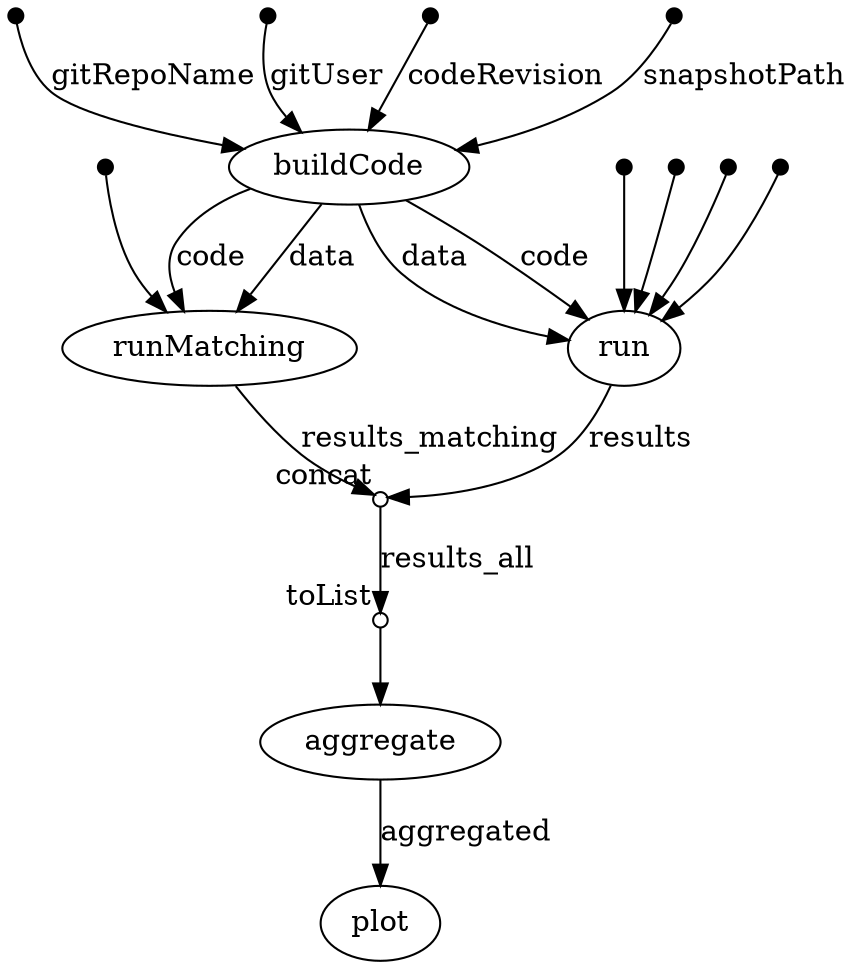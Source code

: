 digraph "dag" {
p0 [shape=point,label="",fixedsize=true,width=0.1];
p4 [label="buildCode"];
p0 -> p4 [label="gitRepoName"];

p1 [shape=point,label="",fixedsize=true,width=0.1];
p4 [label="buildCode"];
p1 -> p4 [label="gitUser"];

p2 [shape=point,label="",fixedsize=true,width=0.1];
p4 [label="buildCode"];
p2 -> p4 [label="codeRevision"];

p3 [shape=point,label="",fixedsize=true,width=0.1];
p4 [label="buildCode"];
p3 -> p4 [label="snapshotPath"];

p4 [label="buildCode"];
p9 [label="run"];
p4 -> p9 [label="code"];

p4 [label="buildCode"];
p9 [label="run"];
p4 -> p9 [label="data"];

p5 [shape=point,label="",fixedsize=true,width=0.1];
p9 [label="run"];
p5 -> p9;

p6 [shape=point,label="",fixedsize=true,width=0.1];
p9 [label="run"];
p6 -> p9;

p7 [shape=point,label="",fixedsize=true,width=0.1];
p9 [label="run"];
p7 -> p9;

p8 [shape=point,label="",fixedsize=true,width=0.1];
p9 [label="run"];
p8 -> p9;

p9 [label="run"];
p12 [shape=circle,label="",fixedsize=true,width=0.1,xlabel="concat"];
p9 -> p12 [label="results"];

p10 [shape=point,label="",fixedsize=true,width=0.1];
p11 [label="runMatching"];
p10 -> p11;

p4 [label="buildCode"];
p11 [label="runMatching"];
p4 -> p11 [label="code"];

p4 [label="buildCode"];
p11 [label="runMatching"];
p4 -> p11 [label="data"];

p11 [label="runMatching"];
p12 [shape=circle,label="",fixedsize=true,width=0.1,xlabel="concat"];
p11 -> p12 [label="results_matching"];

p12 [shape=circle,label="",fixedsize=true,width=0.1,xlabel="concat"];
p13 [shape=circle,label="",fixedsize=true,width=0.1,xlabel="toList"];
p12 -> p13 [label="results_all"];

p13 [shape=circle,label="",fixedsize=true,width=0.1,xlabel="toList"];
p14 [label="aggregate"];
p13 -> p14;

p14 [label="aggregate"];
p15 [label="plot"];
p14 -> p15 [label="aggregated"];

}
